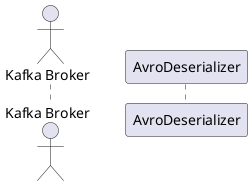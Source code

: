 @startuml "Device Event Processing Flow"

' Define styles
skinparam ParticipantPadding 20
skinparam BoxPadding 10

actor "Kafka Broker" as KafkaBroker
participant "AvroDeserializer" as AVRO

@enduml